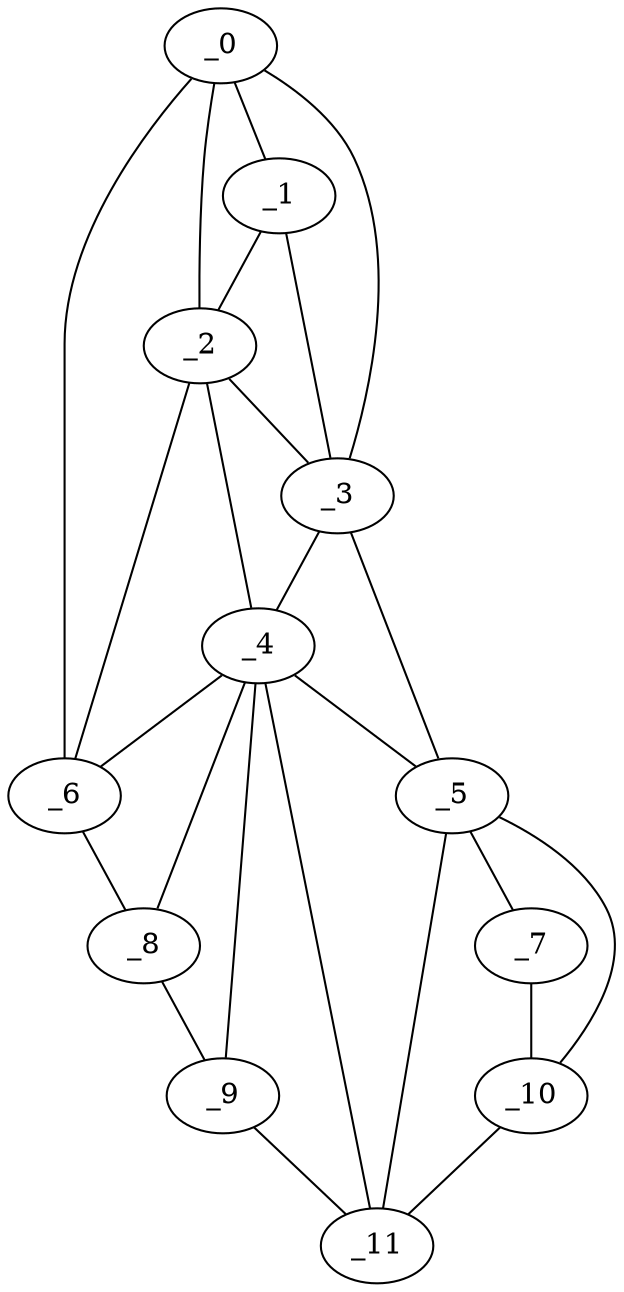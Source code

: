 graph "obj80__205.gxl" {
	_0	 [x=4,
		y=92];
	_1	 [x=55,
		y=52];
	_0 -- _1	 [valence=2];
	_2	 [x=62,
		y=60];
	_0 -- _2	 [valence=2];
	_3	 [x=68,
		y=40];
	_0 -- _3	 [valence=1];
	_6	 [x=104,
		y=110];
	_0 -- _6	 [valence=1];
	_1 -- _2	 [valence=2];
	_1 -- _3	 [valence=1];
	_2 -- _3	 [valence=2];
	_4	 [x=97,
		y=73];
	_2 -- _4	 [valence=1];
	_2 -- _6	 [valence=2];
	_3 -- _4	 [valence=1];
	_5	 [x=99,
		y=20];
	_3 -- _5	 [valence=1];
	_4 -- _5	 [valence=2];
	_4 -- _6	 [valence=2];
	_8	 [x=111,
		y=104];
	_4 -- _8	 [valence=2];
	_9	 [x=116,
		y=97];
	_4 -- _9	 [valence=1];
	_11	 [x=125,
		y=49];
	_4 -- _11	 [valence=2];
	_7	 [x=107,
		y=19];
	_5 -- _7	 [valence=1];
	_10	 [x=124,
		y=34];
	_5 -- _10	 [valence=2];
	_5 -- _11	 [valence=1];
	_6 -- _8	 [valence=1];
	_7 -- _10	 [valence=1];
	_8 -- _9	 [valence=1];
	_9 -- _11	 [valence=1];
	_10 -- _11	 [valence=1];
}
